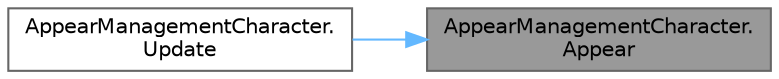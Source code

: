 digraph "AppearManagementCharacter.Appear"
{
 // LATEX_PDF_SIZE
  bgcolor="transparent";
  edge [fontname=Helvetica,fontsize=10,labelfontname=Helvetica,labelfontsize=10];
  node [fontname=Helvetica,fontsize=10,shape=box,height=0.2,width=0.4];
  rankdir="RL";
  Node1 [id="Node000001",label="AppearManagementCharacter.\lAppear",height=0.2,width=0.4,color="gray40", fillcolor="grey60", style="filled", fontcolor="black",tooltip=" "];
  Node1 -> Node2 [id="edge2_Node000001_Node000002",dir="back",color="steelblue1",style="solid",tooltip=" "];
  Node2 [id="Node000002",label="AppearManagementCharacter.\lUpdate",height=0.2,width=0.4,color="grey40", fillcolor="white", style="filled",URL="$class_appear_management_character.html#a3f0723a5e3ba9f0f45b4a7ea2db7b13f",tooltip=" "];
}
